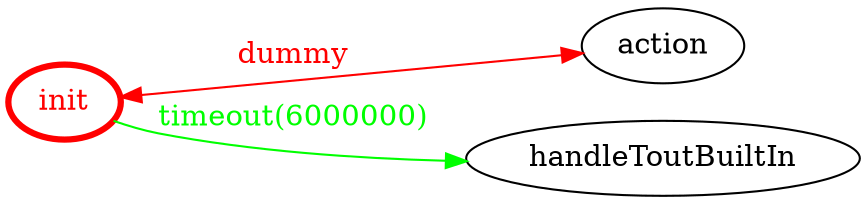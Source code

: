 /*
*
* A GraphViz DOT FSM description 
* Please use a GraphViz visualizer (like http://www.webgraphviz.com)
*  
*/

digraph finite_state_machine {
	rankdir=LR
	size="8,5"
	
	init [ color = red ][ fontcolor = red ][ penwidth = 3 ]
	
	init -> action [ label = "dummy" ][ color = red ][ fontcolor = red ][ dir = both ]
	init -> handleToutBuiltIn [ label = "timeout(6000000)" ][ color = green ][ fontcolor = green ]
}
